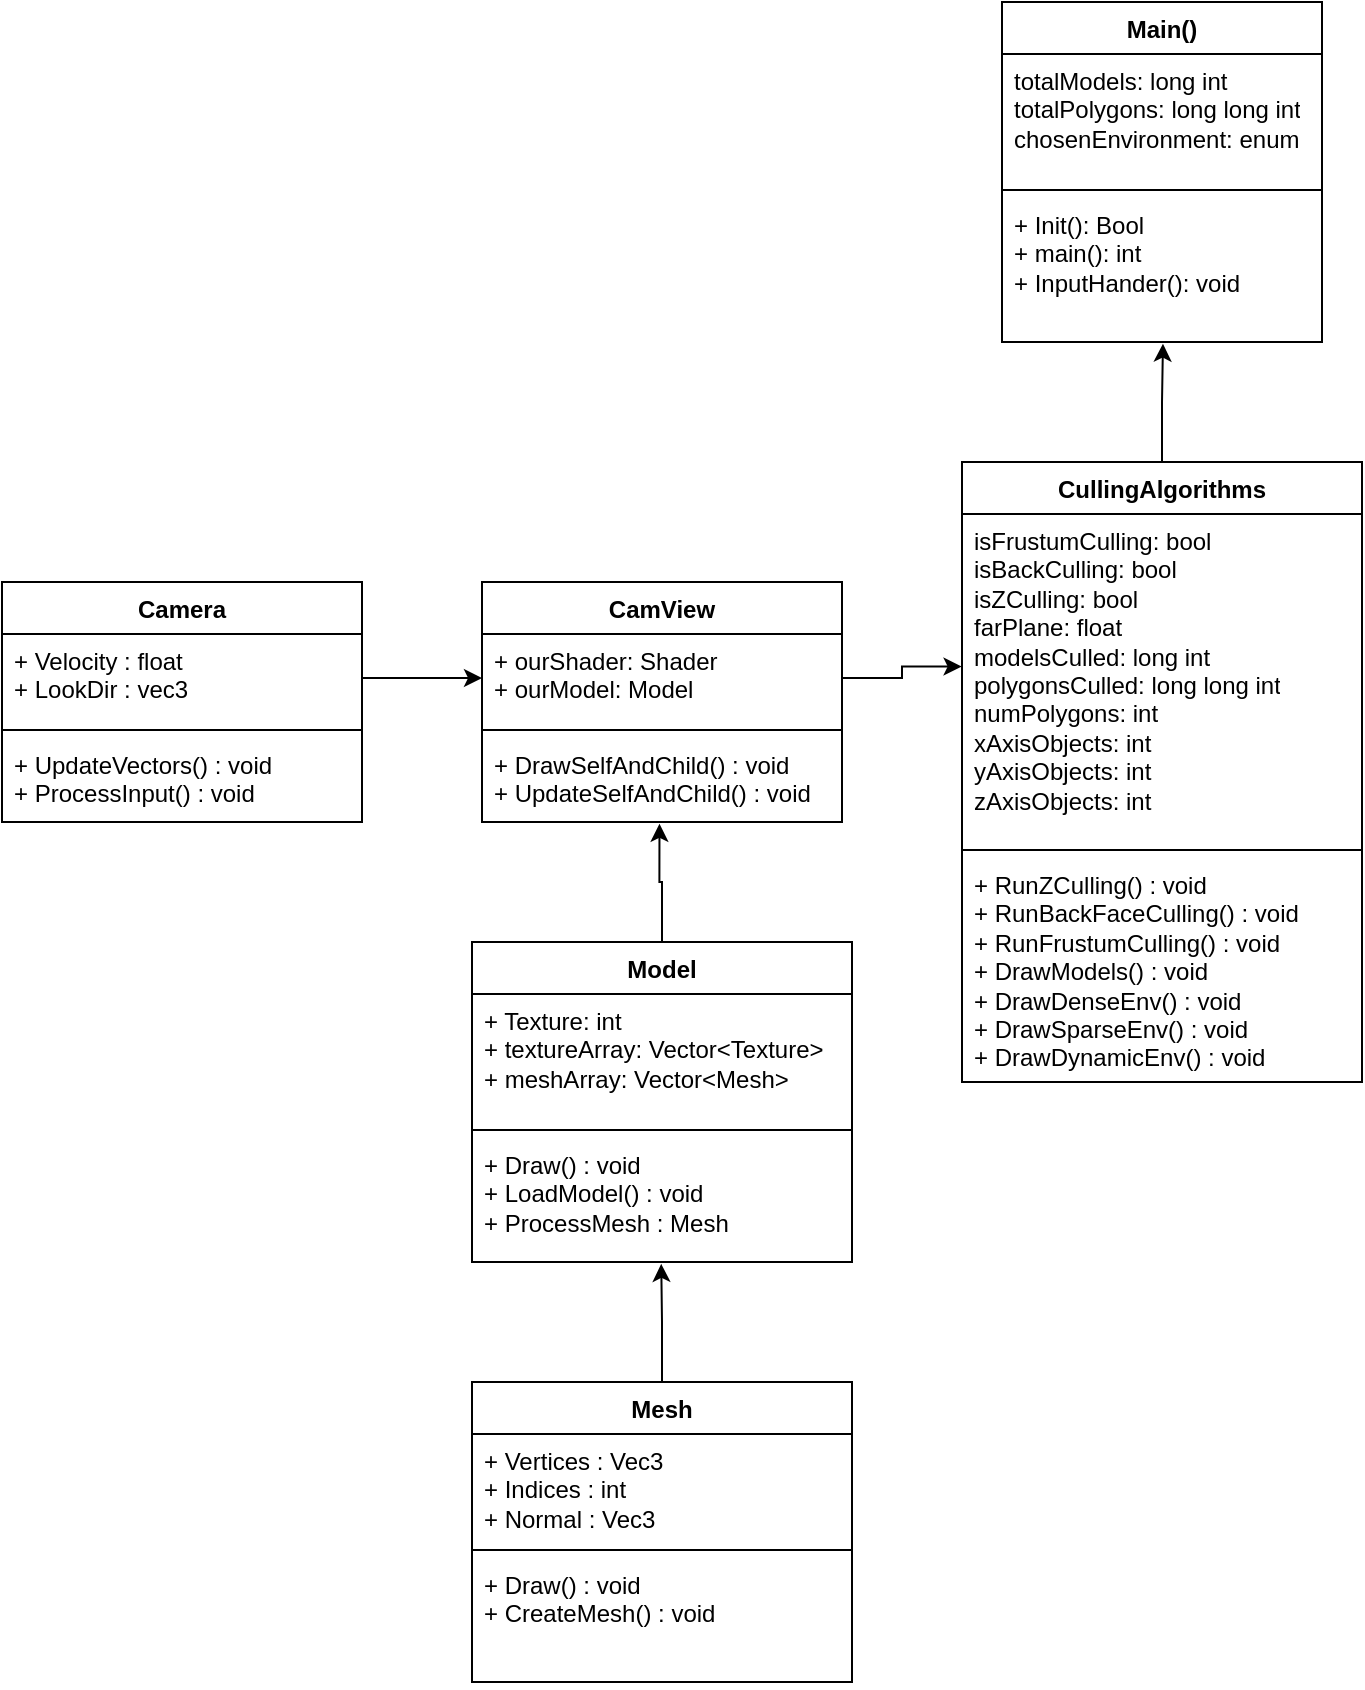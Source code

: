 <mxfile version="26.2.9">
  <diagram name="Page-1" id="8CJRGzbnpCvm3QDwXMoZ">
    <mxGraphModel dx="2563" dy="939" grid="1" gridSize="10" guides="1" tooltips="1" connect="1" arrows="1" fold="1" page="1" pageScale="1" pageWidth="827" pageHeight="1169" math="0" shadow="0">
      <root>
        <mxCell id="0" />
        <mxCell id="1" parent="0" />
        <mxCell id="Lk5JqrZt9-TtYl4zwq-c-1" value="Main()" style="swimlane;fontStyle=1;align=center;verticalAlign=top;childLayout=stackLayout;horizontal=1;startSize=26;horizontalStack=0;resizeParent=1;resizeParentMax=0;resizeLast=0;collapsible=1;marginBottom=0;whiteSpace=wrap;html=1;" vertex="1" parent="1">
          <mxGeometry x="360" y="40" width="160" height="170" as="geometry" />
        </mxCell>
        <mxCell id="Lk5JqrZt9-TtYl4zwq-c-2" value="totalModels: long int&lt;div&gt;totalPolygons: long long int&lt;/div&gt;&lt;div&gt;chosenEnvironment: enum&lt;/div&gt;" style="text;strokeColor=none;fillColor=none;align=left;verticalAlign=top;spacingLeft=4;spacingRight=4;overflow=hidden;rotatable=0;points=[[0,0.5],[1,0.5]];portConstraint=eastwest;whiteSpace=wrap;html=1;" vertex="1" parent="Lk5JqrZt9-TtYl4zwq-c-1">
          <mxGeometry y="26" width="160" height="64" as="geometry" />
        </mxCell>
        <mxCell id="Lk5JqrZt9-TtYl4zwq-c-3" value="" style="line;strokeWidth=1;fillColor=none;align=left;verticalAlign=middle;spacingTop=-1;spacingLeft=3;spacingRight=3;rotatable=0;labelPosition=right;points=[];portConstraint=eastwest;strokeColor=inherit;" vertex="1" parent="Lk5JqrZt9-TtYl4zwq-c-1">
          <mxGeometry y="90" width="160" height="8" as="geometry" />
        </mxCell>
        <mxCell id="Lk5JqrZt9-TtYl4zwq-c-4" value="+ Init(): Bool&lt;div&gt;+ main(): int&lt;/div&gt;&lt;div&gt;+ InputHander(): void&lt;/div&gt;" style="text;strokeColor=none;fillColor=none;align=left;verticalAlign=top;spacingLeft=4;spacingRight=4;overflow=hidden;rotatable=0;points=[[0,0.5],[1,0.5]];portConstraint=eastwest;whiteSpace=wrap;html=1;" vertex="1" parent="Lk5JqrZt9-TtYl4zwq-c-1">
          <mxGeometry y="98" width="160" height="72" as="geometry" />
        </mxCell>
        <mxCell id="Lk5JqrZt9-TtYl4zwq-c-11" value="CullingAlgorithms" style="swimlane;fontStyle=1;align=center;verticalAlign=top;childLayout=stackLayout;horizontal=1;startSize=26;horizontalStack=0;resizeParent=1;resizeParentMax=0;resizeLast=0;collapsible=1;marginBottom=0;whiteSpace=wrap;html=1;" vertex="1" parent="1">
          <mxGeometry x="340" y="270" width="200" height="310" as="geometry" />
        </mxCell>
        <mxCell id="Lk5JqrZt9-TtYl4zwq-c-12" value="isFrustumCulling: bool&lt;div&gt;isBackCulling: bool&lt;/div&gt;&lt;div&gt;isZCulling: bool&lt;/div&gt;&lt;div&gt;farPlane: float&lt;/div&gt;&lt;div&gt;modelsCulled: long int&lt;/div&gt;&lt;div&gt;polygonsCulled: long long int&lt;/div&gt;&lt;div&gt;numPolygons: int&lt;/div&gt;&lt;div&gt;xAxisObjects: int&lt;/div&gt;&lt;div&gt;yAxisObjects: int&lt;/div&gt;&lt;div&gt;zAxisObjects: int&lt;/div&gt;" style="text;strokeColor=none;fillColor=none;align=left;verticalAlign=top;spacingLeft=4;spacingRight=4;overflow=hidden;rotatable=0;points=[[0,0.5],[1,0.5]];portConstraint=eastwest;whiteSpace=wrap;html=1;" vertex="1" parent="Lk5JqrZt9-TtYl4zwq-c-11">
          <mxGeometry y="26" width="200" height="164" as="geometry" />
        </mxCell>
        <mxCell id="Lk5JqrZt9-TtYl4zwq-c-13" value="" style="line;strokeWidth=1;fillColor=none;align=left;verticalAlign=middle;spacingTop=-1;spacingLeft=3;spacingRight=3;rotatable=0;labelPosition=right;points=[];portConstraint=eastwest;strokeColor=inherit;" vertex="1" parent="Lk5JqrZt9-TtYl4zwq-c-11">
          <mxGeometry y="190" width="200" height="8" as="geometry" />
        </mxCell>
        <mxCell id="Lk5JqrZt9-TtYl4zwq-c-14" value="+ RunZCulling() : void&lt;div&gt;+ RunBackFaceCulling() : void&lt;/div&gt;&lt;div&gt;+ RunFrustumCulling() : void&lt;/div&gt;&lt;div&gt;+ DrawModels() : void&lt;br&gt;+ DrawDenseEnv() : void&lt;/div&gt;&lt;div&gt;+ DrawSparseEnv() : void&lt;/div&gt;&lt;div&gt;+ DrawDynamicEnv() : void&lt;/div&gt;" style="text;strokeColor=none;fillColor=none;align=left;verticalAlign=top;spacingLeft=4;spacingRight=4;overflow=hidden;rotatable=0;points=[[0,0.5],[1,0.5]];portConstraint=eastwest;whiteSpace=wrap;html=1;" vertex="1" parent="Lk5JqrZt9-TtYl4zwq-c-11">
          <mxGeometry y="198" width="200" height="112" as="geometry" />
        </mxCell>
        <mxCell id="Lk5JqrZt9-TtYl4zwq-c-15" style="edgeStyle=orthogonalEdgeStyle;rounded=0;orthogonalLoop=1;jettySize=auto;html=1;exitX=0.5;exitY=0;exitDx=0;exitDy=0;entryX=0.503;entryY=1.012;entryDx=0;entryDy=0;entryPerimeter=0;" edge="1" parent="1" source="Lk5JqrZt9-TtYl4zwq-c-11" target="Lk5JqrZt9-TtYl4zwq-c-4">
          <mxGeometry relative="1" as="geometry" />
        </mxCell>
        <mxCell id="Lk5JqrZt9-TtYl4zwq-c-16" value="CamView" style="swimlane;fontStyle=1;align=center;verticalAlign=top;childLayout=stackLayout;horizontal=1;startSize=26;horizontalStack=0;resizeParent=1;resizeParentMax=0;resizeLast=0;collapsible=1;marginBottom=0;whiteSpace=wrap;html=1;" vertex="1" parent="1">
          <mxGeometry x="100" y="330" width="180" height="120" as="geometry" />
        </mxCell>
        <mxCell id="Lk5JqrZt9-TtYl4zwq-c-17" value="+ ourShader: Shader&lt;div&gt;+ ourModel: Model&lt;/div&gt;" style="text;strokeColor=none;fillColor=none;align=left;verticalAlign=top;spacingLeft=4;spacingRight=4;overflow=hidden;rotatable=0;points=[[0,0.5],[1,0.5]];portConstraint=eastwest;whiteSpace=wrap;html=1;" vertex="1" parent="Lk5JqrZt9-TtYl4zwq-c-16">
          <mxGeometry y="26" width="180" height="44" as="geometry" />
        </mxCell>
        <mxCell id="Lk5JqrZt9-TtYl4zwq-c-18" value="" style="line;strokeWidth=1;fillColor=none;align=left;verticalAlign=middle;spacingTop=-1;spacingLeft=3;spacingRight=3;rotatable=0;labelPosition=right;points=[];portConstraint=eastwest;strokeColor=inherit;" vertex="1" parent="Lk5JqrZt9-TtYl4zwq-c-16">
          <mxGeometry y="70" width="180" height="8" as="geometry" />
        </mxCell>
        <mxCell id="Lk5JqrZt9-TtYl4zwq-c-19" value="+ DrawSelfAndChild() : void&lt;div&gt;+ UpdateSelfAndChild() : void&lt;/div&gt;" style="text;strokeColor=none;fillColor=none;align=left;verticalAlign=top;spacingLeft=4;spacingRight=4;overflow=hidden;rotatable=0;points=[[0,0.5],[1,0.5]];portConstraint=eastwest;whiteSpace=wrap;html=1;" vertex="1" parent="Lk5JqrZt9-TtYl4zwq-c-16">
          <mxGeometry y="78" width="180" height="42" as="geometry" />
        </mxCell>
        <mxCell id="Lk5JqrZt9-TtYl4zwq-c-20" style="edgeStyle=orthogonalEdgeStyle;rounded=0;orthogonalLoop=1;jettySize=auto;html=1;exitX=1;exitY=0.5;exitDx=0;exitDy=0;entryX=-0.001;entryY=0.465;entryDx=0;entryDy=0;entryPerimeter=0;" edge="1" parent="1" source="Lk5JqrZt9-TtYl4zwq-c-17" target="Lk5JqrZt9-TtYl4zwq-c-12">
          <mxGeometry relative="1" as="geometry" />
        </mxCell>
        <mxCell id="Lk5JqrZt9-TtYl4zwq-c-21" value="Model" style="swimlane;fontStyle=1;align=center;verticalAlign=top;childLayout=stackLayout;horizontal=1;startSize=26;horizontalStack=0;resizeParent=1;resizeParentMax=0;resizeLast=0;collapsible=1;marginBottom=0;whiteSpace=wrap;html=1;" vertex="1" parent="1">
          <mxGeometry x="95" y="510" width="190" height="160" as="geometry" />
        </mxCell>
        <mxCell id="Lk5JqrZt9-TtYl4zwq-c-22" value="+ Texture: int&lt;div&gt;+ textureArray: Vector&amp;lt;Texture&amp;gt;&lt;/div&gt;&lt;div&gt;+ meshArray: Vector&amp;lt;Mesh&amp;gt;&lt;/div&gt;&lt;div&gt;&lt;br&gt;&lt;/div&gt;" style="text;strokeColor=none;fillColor=none;align=left;verticalAlign=top;spacingLeft=4;spacingRight=4;overflow=hidden;rotatable=0;points=[[0,0.5],[1,0.5]];portConstraint=eastwest;whiteSpace=wrap;html=1;" vertex="1" parent="Lk5JqrZt9-TtYl4zwq-c-21">
          <mxGeometry y="26" width="190" height="64" as="geometry" />
        </mxCell>
        <mxCell id="Lk5JqrZt9-TtYl4zwq-c-23" value="" style="line;strokeWidth=1;fillColor=none;align=left;verticalAlign=middle;spacingTop=-1;spacingLeft=3;spacingRight=3;rotatable=0;labelPosition=right;points=[];portConstraint=eastwest;strokeColor=inherit;" vertex="1" parent="Lk5JqrZt9-TtYl4zwq-c-21">
          <mxGeometry y="90" width="190" height="8" as="geometry" />
        </mxCell>
        <mxCell id="Lk5JqrZt9-TtYl4zwq-c-24" value="+ Draw() : void&lt;div&gt;+ LoadModel() : void&lt;/div&gt;&lt;div&gt;+ ProcessMesh : Mesh&lt;/div&gt;" style="text;strokeColor=none;fillColor=none;align=left;verticalAlign=top;spacingLeft=4;spacingRight=4;overflow=hidden;rotatable=0;points=[[0,0.5],[1,0.5]];portConstraint=eastwest;whiteSpace=wrap;html=1;" vertex="1" parent="Lk5JqrZt9-TtYl4zwq-c-21">
          <mxGeometry y="98" width="190" height="62" as="geometry" />
        </mxCell>
        <mxCell id="Lk5JqrZt9-TtYl4zwq-c-25" style="edgeStyle=orthogonalEdgeStyle;rounded=0;orthogonalLoop=1;jettySize=auto;html=1;exitX=0.5;exitY=0;exitDx=0;exitDy=0;entryX=0.493;entryY=1.021;entryDx=0;entryDy=0;entryPerimeter=0;" edge="1" parent="1" source="Lk5JqrZt9-TtYl4zwq-c-21" target="Lk5JqrZt9-TtYl4zwq-c-19">
          <mxGeometry relative="1" as="geometry" />
        </mxCell>
        <mxCell id="Lk5JqrZt9-TtYl4zwq-c-26" value="Camera" style="swimlane;fontStyle=1;align=center;verticalAlign=top;childLayout=stackLayout;horizontal=1;startSize=26;horizontalStack=0;resizeParent=1;resizeParentMax=0;resizeLast=0;collapsible=1;marginBottom=0;whiteSpace=wrap;html=1;" vertex="1" parent="1">
          <mxGeometry x="-140" y="330" width="180" height="120" as="geometry" />
        </mxCell>
        <mxCell id="Lk5JqrZt9-TtYl4zwq-c-27" value="+ Velocity : float&lt;div&gt;+ LookDir : vec3&lt;/div&gt;" style="text;strokeColor=none;fillColor=none;align=left;verticalAlign=top;spacingLeft=4;spacingRight=4;overflow=hidden;rotatable=0;points=[[0,0.5],[1,0.5]];portConstraint=eastwest;whiteSpace=wrap;html=1;" vertex="1" parent="Lk5JqrZt9-TtYl4zwq-c-26">
          <mxGeometry y="26" width="180" height="44" as="geometry" />
        </mxCell>
        <mxCell id="Lk5JqrZt9-TtYl4zwq-c-28" value="" style="line;strokeWidth=1;fillColor=none;align=left;verticalAlign=middle;spacingTop=-1;spacingLeft=3;spacingRight=3;rotatable=0;labelPosition=right;points=[];portConstraint=eastwest;strokeColor=inherit;" vertex="1" parent="Lk5JqrZt9-TtYl4zwq-c-26">
          <mxGeometry y="70" width="180" height="8" as="geometry" />
        </mxCell>
        <mxCell id="Lk5JqrZt9-TtYl4zwq-c-29" value="+ UpdateVectors() : void&lt;div&gt;+ ProcessInput() : void&lt;/div&gt;" style="text;strokeColor=none;fillColor=none;align=left;verticalAlign=top;spacingLeft=4;spacingRight=4;overflow=hidden;rotatable=0;points=[[0,0.5],[1,0.5]];portConstraint=eastwest;whiteSpace=wrap;html=1;" vertex="1" parent="Lk5JqrZt9-TtYl4zwq-c-26">
          <mxGeometry y="78" width="180" height="42" as="geometry" />
        </mxCell>
        <mxCell id="Lk5JqrZt9-TtYl4zwq-c-30" style="edgeStyle=orthogonalEdgeStyle;rounded=0;orthogonalLoop=1;jettySize=auto;html=1;exitX=1;exitY=0.5;exitDx=0;exitDy=0;entryX=0;entryY=0.5;entryDx=0;entryDy=0;" edge="1" parent="1" source="Lk5JqrZt9-TtYl4zwq-c-27" target="Lk5JqrZt9-TtYl4zwq-c-17">
          <mxGeometry relative="1" as="geometry" />
        </mxCell>
        <mxCell id="Lk5JqrZt9-TtYl4zwq-c-31" value="Mesh" style="swimlane;fontStyle=1;align=center;verticalAlign=top;childLayout=stackLayout;horizontal=1;startSize=26;horizontalStack=0;resizeParent=1;resizeParentMax=0;resizeLast=0;collapsible=1;marginBottom=0;whiteSpace=wrap;html=1;" vertex="1" parent="1">
          <mxGeometry x="95" y="730" width="190" height="150" as="geometry" />
        </mxCell>
        <mxCell id="Lk5JqrZt9-TtYl4zwq-c-32" value="+ Vertices : Vec3&lt;div&gt;+ Indices : int&lt;/div&gt;&lt;div&gt;+ Normal : Vec3&lt;/div&gt;&lt;div&gt;&lt;br&gt;&lt;/div&gt;" style="text;strokeColor=none;fillColor=none;align=left;verticalAlign=top;spacingLeft=4;spacingRight=4;overflow=hidden;rotatable=0;points=[[0,0.5],[1,0.5]];portConstraint=eastwest;whiteSpace=wrap;html=1;" vertex="1" parent="Lk5JqrZt9-TtYl4zwq-c-31">
          <mxGeometry y="26" width="190" height="54" as="geometry" />
        </mxCell>
        <mxCell id="Lk5JqrZt9-TtYl4zwq-c-33" value="" style="line;strokeWidth=1;fillColor=none;align=left;verticalAlign=middle;spacingTop=-1;spacingLeft=3;spacingRight=3;rotatable=0;labelPosition=right;points=[];portConstraint=eastwest;strokeColor=inherit;" vertex="1" parent="Lk5JqrZt9-TtYl4zwq-c-31">
          <mxGeometry y="80" width="190" height="8" as="geometry" />
        </mxCell>
        <mxCell id="Lk5JqrZt9-TtYl4zwq-c-34" value="+ Draw() : void&lt;div&gt;+ CreateMesh() : void&lt;/div&gt;" style="text;strokeColor=none;fillColor=none;align=left;verticalAlign=top;spacingLeft=4;spacingRight=4;overflow=hidden;rotatable=0;points=[[0,0.5],[1,0.5]];portConstraint=eastwest;whiteSpace=wrap;html=1;" vertex="1" parent="Lk5JqrZt9-TtYl4zwq-c-31">
          <mxGeometry y="88" width="190" height="62" as="geometry" />
        </mxCell>
        <mxCell id="Lk5JqrZt9-TtYl4zwq-c-35" style="edgeStyle=orthogonalEdgeStyle;rounded=0;orthogonalLoop=1;jettySize=auto;html=1;exitX=0.5;exitY=0;exitDx=0;exitDy=0;entryX=0.498;entryY=1.015;entryDx=0;entryDy=0;entryPerimeter=0;" edge="1" parent="1" source="Lk5JqrZt9-TtYl4zwq-c-31" target="Lk5JqrZt9-TtYl4zwq-c-24">
          <mxGeometry relative="1" as="geometry" />
        </mxCell>
      </root>
    </mxGraphModel>
  </diagram>
</mxfile>
